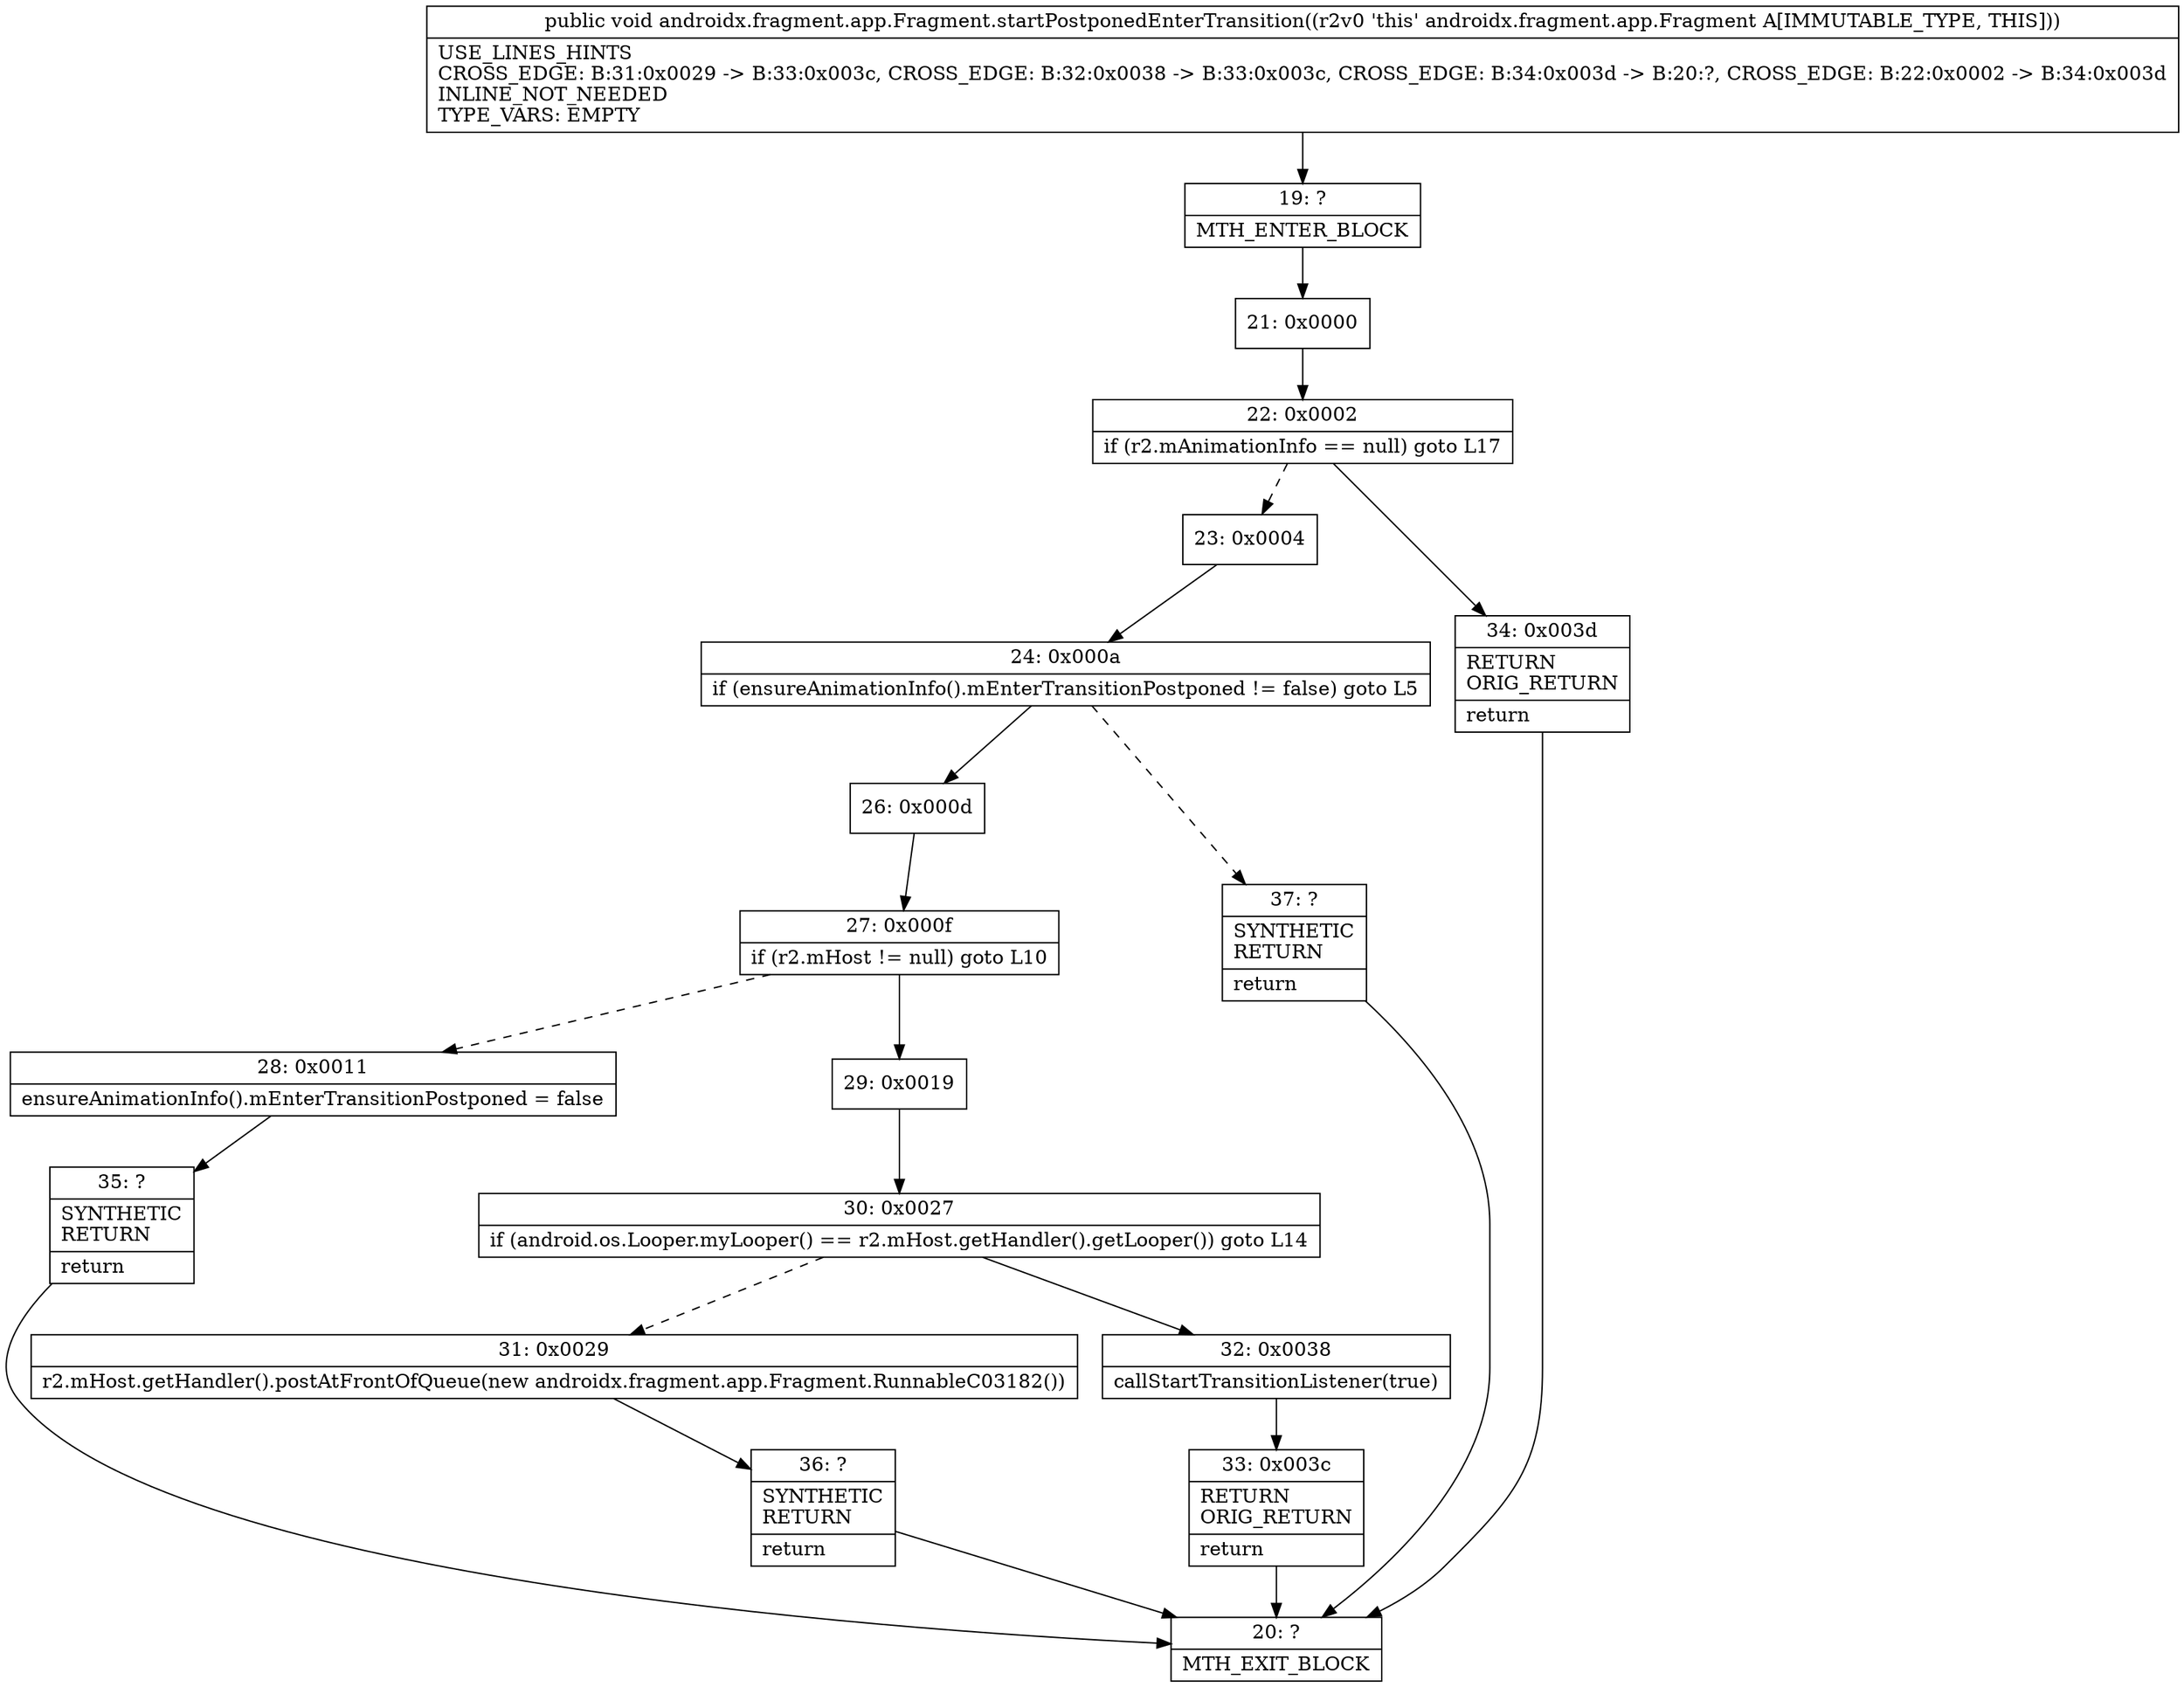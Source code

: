 digraph "CFG forandroidx.fragment.app.Fragment.startPostponedEnterTransition()V" {
Node_19 [shape=record,label="{19\:\ ?|MTH_ENTER_BLOCK\l}"];
Node_21 [shape=record,label="{21\:\ 0x0000}"];
Node_22 [shape=record,label="{22\:\ 0x0002|if (r2.mAnimationInfo == null) goto L17\l}"];
Node_23 [shape=record,label="{23\:\ 0x0004}"];
Node_24 [shape=record,label="{24\:\ 0x000a|if (ensureAnimationInfo().mEnterTransitionPostponed != false) goto L5\l}"];
Node_26 [shape=record,label="{26\:\ 0x000d}"];
Node_27 [shape=record,label="{27\:\ 0x000f|if (r2.mHost != null) goto L10\l}"];
Node_28 [shape=record,label="{28\:\ 0x0011|ensureAnimationInfo().mEnterTransitionPostponed = false\l}"];
Node_35 [shape=record,label="{35\:\ ?|SYNTHETIC\lRETURN\l|return\l}"];
Node_20 [shape=record,label="{20\:\ ?|MTH_EXIT_BLOCK\l}"];
Node_29 [shape=record,label="{29\:\ 0x0019}"];
Node_30 [shape=record,label="{30\:\ 0x0027|if (android.os.Looper.myLooper() == r2.mHost.getHandler().getLooper()) goto L14\l}"];
Node_31 [shape=record,label="{31\:\ 0x0029|r2.mHost.getHandler().postAtFrontOfQueue(new androidx.fragment.app.Fragment.RunnableC03182())\l}"];
Node_36 [shape=record,label="{36\:\ ?|SYNTHETIC\lRETURN\l|return\l}"];
Node_32 [shape=record,label="{32\:\ 0x0038|callStartTransitionListener(true)\l}"];
Node_33 [shape=record,label="{33\:\ 0x003c|RETURN\lORIG_RETURN\l|return\l}"];
Node_37 [shape=record,label="{37\:\ ?|SYNTHETIC\lRETURN\l|return\l}"];
Node_34 [shape=record,label="{34\:\ 0x003d|RETURN\lORIG_RETURN\l|return\l}"];
MethodNode[shape=record,label="{public void androidx.fragment.app.Fragment.startPostponedEnterTransition((r2v0 'this' androidx.fragment.app.Fragment A[IMMUTABLE_TYPE, THIS]))  | USE_LINES_HINTS\lCROSS_EDGE: B:31:0x0029 \-\> B:33:0x003c, CROSS_EDGE: B:32:0x0038 \-\> B:33:0x003c, CROSS_EDGE: B:34:0x003d \-\> B:20:?, CROSS_EDGE: B:22:0x0002 \-\> B:34:0x003d\lINLINE_NOT_NEEDED\lTYPE_VARS: EMPTY\l}"];
MethodNode -> Node_19;Node_19 -> Node_21;
Node_21 -> Node_22;
Node_22 -> Node_23[style=dashed];
Node_22 -> Node_34;
Node_23 -> Node_24;
Node_24 -> Node_26;
Node_24 -> Node_37[style=dashed];
Node_26 -> Node_27;
Node_27 -> Node_28[style=dashed];
Node_27 -> Node_29;
Node_28 -> Node_35;
Node_35 -> Node_20;
Node_29 -> Node_30;
Node_30 -> Node_31[style=dashed];
Node_30 -> Node_32;
Node_31 -> Node_36;
Node_36 -> Node_20;
Node_32 -> Node_33;
Node_33 -> Node_20;
Node_37 -> Node_20;
Node_34 -> Node_20;
}

